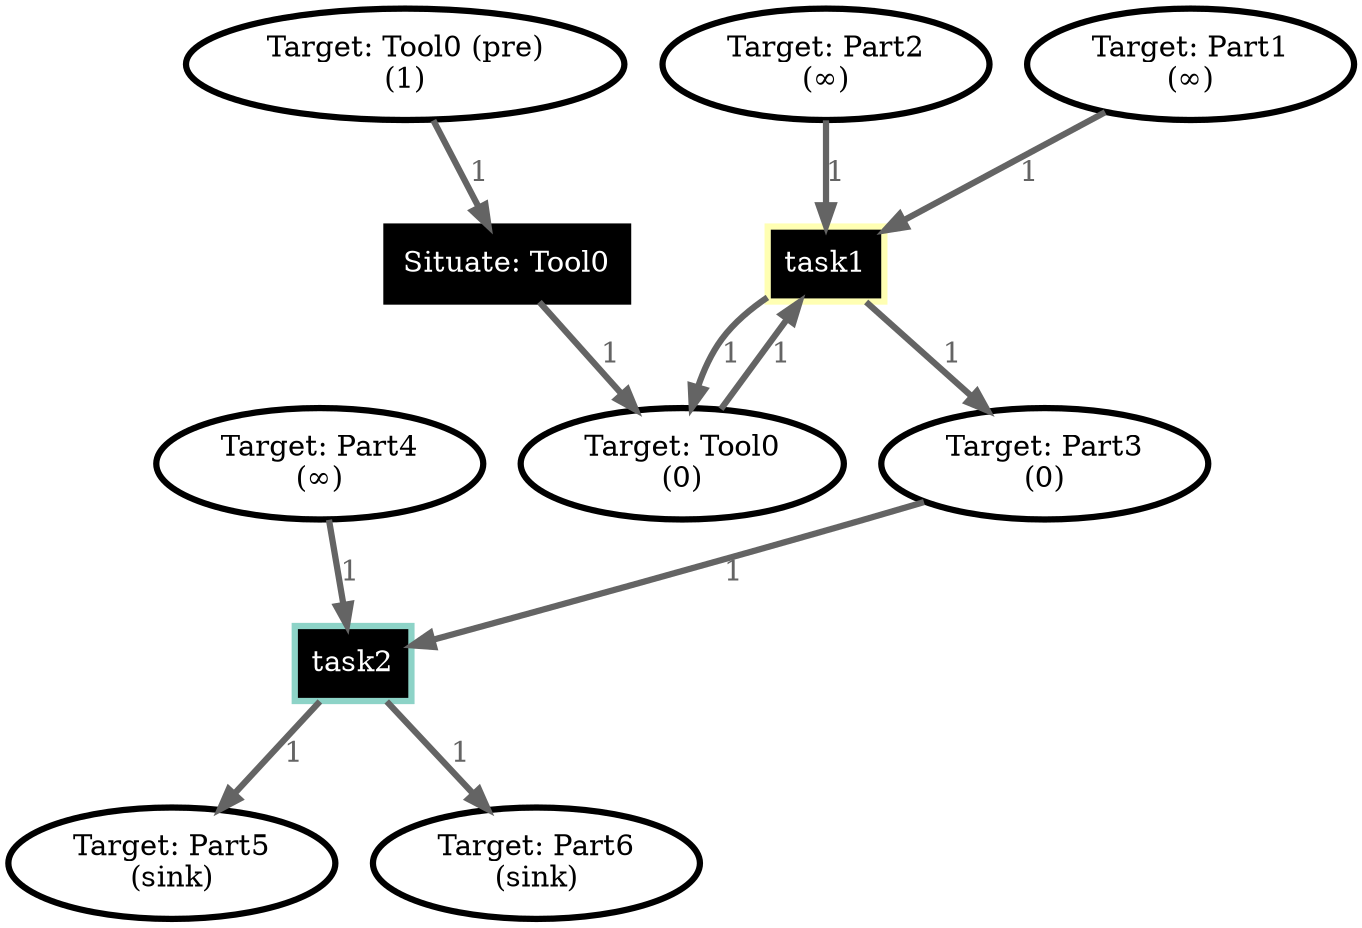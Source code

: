 digraph Job_1 {
bgcolor="transparent"
// Place Target: Part3
	98501890677482419496533068529305100140 [label="Target: Part3\n(0)",tooltip="Target:Part3\nTargetSituated:Part3",style=filled,fillcolor="#FFFFFF",color="#000000",penwidth=3];
// Place Target: Part2
	272419595683725582094956830714749862259 [label="Target: Part2\n(∞)",tooltip="Target:Part2\nTargetSituated:Part2",style=filled,fillcolor="#FFFFFF",color="#000000",penwidth=3];
// Place Target: Tool0 (pre)
	18768335330799385918040082128003468290 [label="Target: Tool0 (pre)\n(1)",tooltip="Target:Tool0\nTargetUnplaced:Tool0",style=filled,fillcolor="#FFFFFF",color="#000000",penwidth=3];
// Place Target: Part5
	104698970875974591698877514371575835481 [label="Target: Part5\n(sink)",tooltip="Target:Part5\nTargetSituated:Part5",style=filled,fillcolor="#FFFFFF",color="#000000",penwidth=3];
// Place Target: Part6
	303753438186339175908875318780723127541 [label="Target: Part6\n(sink)",tooltip="Target:Part6\nTargetSituated:Part6",style=filled,fillcolor="#FFFFFF",color="#000000",penwidth=3];
// Place Target: Tool0
	123845945909793671893419224666080821832 [label="Target: Tool0\n(0)",tooltip="Target:Tool0\nTargetSituated:Tool0",style=filled,fillcolor="#FFFFFF",color="#000000",penwidth=3];
// Place Target: Part1
	146271097330057280137622087321248912495 [label="Target: Part1\n(∞)",tooltip="Target:Part1\nTargetSituated:Part1",style=filled,fillcolor="#FFFFFF",color="#000000",penwidth=3];
// Place Target: Part4
	19435216894921677462939328822324111262 [label="Target: Part4\n(∞)",tooltip="Target:Part4\nTargetSituated:Part4",style=filled,fillcolor="#FFFFFF",color="#000000",penwidth=3];
// Transition Situate: Tool0
	22991668785196672797525485597157651905 [label="Situate: Tool0",tooltip="Target:Tool0\nTargetSituated:Tool0\nAgentAgnostic",shape=box,style=filled,fillcolor="#000000",fontcolor="#FFFFFF",color="#000000",penwidth=3];
// Transition task2
	252252695198722264194634873183955830226 [label="task2",tooltip="Task:task2",shape=box,style=filled,fillcolor="#000000",fontcolor="#FFFFFF",color="#8DD3C7",penwidth=3];
// Transition task1
	155910727221039318374908154034216930870 [label="task1",tooltip="Task:task1",shape=box,style=filled,fillcolor="#000000",fontcolor="#FFFFFF",color="#FFFFB3",penwidth=3];
	18768335330799385918040082128003468290 -> 22991668785196672797525485597157651905 [label="1",color="#646464",fontcolor="#646464",penwidth=3];
	22991668785196672797525485597157651905 -> 123845945909793671893419224666080821832 [label="1",color="#646464",fontcolor="#646464",penwidth=3];
	98501890677482419496533068529305100140 -> 252252695198722264194634873183955830226 [label="1",color="#646464",fontcolor="#646464",penwidth=3];
	19435216894921677462939328822324111262 -> 252252695198722264194634873183955830226 [label="1",color="#646464",fontcolor="#646464",penwidth=3];
	252252695198722264194634873183955830226 -> 303753438186339175908875318780723127541 [label="1",color="#646464",fontcolor="#646464",penwidth=3];
	252252695198722264194634873183955830226 -> 104698970875974591698877514371575835481 [label="1",color="#646464",fontcolor="#646464",penwidth=3];
	146271097330057280137622087321248912495 -> 155910727221039318374908154034216930870 [label="1",color="#646464",fontcolor="#646464",penwidth=3];
	123845945909793671893419224666080821832 -> 155910727221039318374908154034216930870 [label="1",color="#646464",fontcolor="#646464",penwidth=3];
	272419595683725582094956830714749862259 -> 155910727221039318374908154034216930870 [label="1",color="#646464",fontcolor="#646464",penwidth=3];
	155910727221039318374908154034216930870 -> 98501890677482419496533068529305100140 [label="1",color="#646464",fontcolor="#646464",penwidth=3];
	155910727221039318374908154034216930870 -> 123845945909793671893419224666080821832 [label="1",color="#646464",fontcolor="#646464",penwidth=3];
overlap=false
}